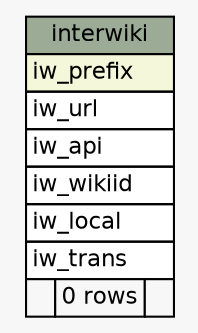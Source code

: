 // dot 2.38.0 on Linux 3.14.35-28.38.amzn1.x86_64
// SchemaSpy rev Unknown
digraph "interwiki" {
  graph [
    rankdir="RL"
    bgcolor="#f7f7f7"
    nodesep="0.18"
    ranksep="0.46"
    fontname="Helvetica"
    fontsize="11"
  ];
  node [
    fontname="Helvetica"
    fontsize="11"
    shape="plaintext"
  ];
  edge [
    arrowsize="0.8"
  ];
  "interwiki" [
    label=<
    <TABLE BORDER="0" CELLBORDER="1" CELLSPACING="0" BGCOLOR="#ffffff">
      <TR><TD COLSPAN="3" BGCOLOR="#9bab96" ALIGN="CENTER">interwiki</TD></TR>
      <TR><TD PORT="iw_prefix" COLSPAN="3" BGCOLOR="#f4f7da" ALIGN="LEFT">iw_prefix</TD></TR>
      <TR><TD PORT="iw_url" COLSPAN="3" ALIGN="LEFT">iw_url</TD></TR>
      <TR><TD PORT="iw_api" COLSPAN="3" ALIGN="LEFT">iw_api</TD></TR>
      <TR><TD PORT="iw_wikiid" COLSPAN="3" ALIGN="LEFT">iw_wikiid</TD></TR>
      <TR><TD PORT="iw_local" COLSPAN="3" ALIGN="LEFT">iw_local</TD></TR>
      <TR><TD PORT="iw_trans" COLSPAN="3" ALIGN="LEFT">iw_trans</TD></TR>
      <TR><TD ALIGN="LEFT" BGCOLOR="#f7f7f7">  </TD><TD ALIGN="RIGHT" BGCOLOR="#f7f7f7">0 rows</TD><TD ALIGN="RIGHT" BGCOLOR="#f7f7f7">  </TD></TR>
    </TABLE>>
    URL="tables/interwiki.html"
    tooltip="interwiki"
  ];
}
